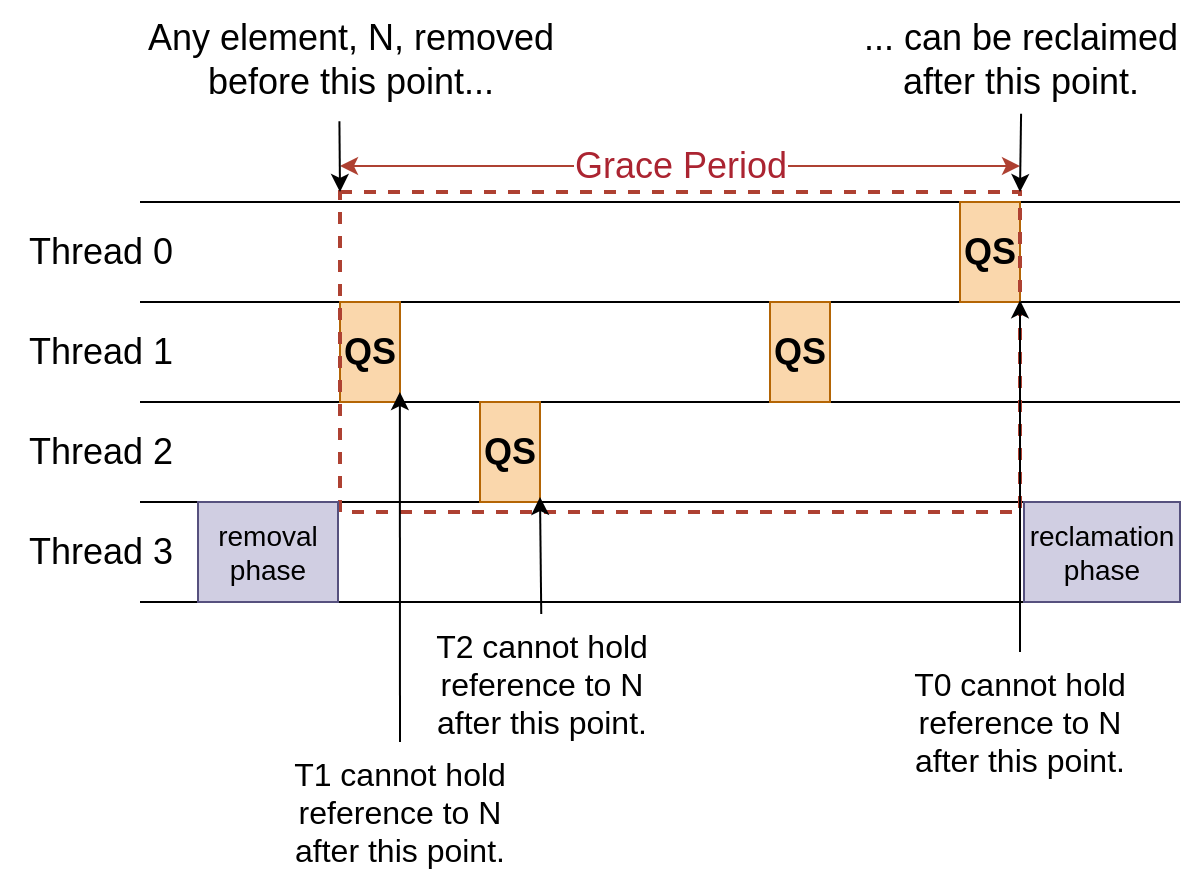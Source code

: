 <mxfile version="21.1.2" type="device">
  <diagram name="Page-1" id="xy8C6WgEvMx3RstazMXT">
    <mxGraphModel dx="2580" dy="1905" grid="1" gridSize="10" guides="1" tooltips="1" connect="1" arrows="1" fold="1" page="1" pageScale="1" pageWidth="850" pageHeight="1100" math="0" shadow="0">
      <root>
        <mxCell id="0" />
        <mxCell id="1" parent="0" />
        <mxCell id="uiNYKlq5hg9iB2yBkHJZ-1" value="&lt;font style=&quot;font-size: 18px;&quot;&gt;Thread 0&lt;/font&gt;" style="text;html=1;align=center;verticalAlign=middle;resizable=0;points=[];autosize=1;strokeColor=none;fillColor=none;" parent="1" vertex="1">
          <mxGeometry x="10" y="130" width="100" height="40" as="geometry" />
        </mxCell>
        <mxCell id="uiNYKlq5hg9iB2yBkHJZ-3" value="&lt;font style=&quot;font-size: 18px;&quot;&gt;Thread 1&lt;/font&gt;" style="text;html=1;align=center;verticalAlign=middle;resizable=0;points=[];autosize=1;strokeColor=none;fillColor=none;" parent="1" vertex="1">
          <mxGeometry x="10" y="180" width="100" height="40" as="geometry" />
        </mxCell>
        <mxCell id="uiNYKlq5hg9iB2yBkHJZ-5" value="&lt;font style=&quot;font-size: 18px;&quot;&gt;Thread 2&lt;/font&gt;" style="text;html=1;align=center;verticalAlign=middle;resizable=0;points=[];autosize=1;strokeColor=none;fillColor=none;" parent="1" vertex="1">
          <mxGeometry x="10" y="230" width="100" height="40" as="geometry" />
        </mxCell>
        <mxCell id="uiNYKlq5hg9iB2yBkHJZ-7" value="&lt;font style=&quot;font-size: 18px;&quot;&gt;Thread 3&lt;/font&gt;" style="text;html=1;align=center;verticalAlign=middle;resizable=0;points=[];autosize=1;strokeColor=none;fillColor=none;" parent="1" vertex="1">
          <mxGeometry x="10" y="280" width="100" height="40" as="geometry" />
        </mxCell>
        <mxCell id="WrDNNnZyGEzjGebnRiMH-2" value="" style="endArrow=none;html=1;rounded=0;" edge="1" parent="1">
          <mxGeometry width="50" height="50" relative="1" as="geometry">
            <mxPoint x="80" y="125" as="sourcePoint" />
            <mxPoint x="600" y="125" as="targetPoint" />
          </mxGeometry>
        </mxCell>
        <mxCell id="WrDNNnZyGEzjGebnRiMH-3" value="" style="endArrow=none;html=1;rounded=0;" edge="1" parent="1">
          <mxGeometry width="50" height="50" relative="1" as="geometry">
            <mxPoint x="80" y="175" as="sourcePoint" />
            <mxPoint x="600" y="175" as="targetPoint" />
          </mxGeometry>
        </mxCell>
        <mxCell id="WrDNNnZyGEzjGebnRiMH-4" value="" style="endArrow=none;html=1;rounded=0;" edge="1" parent="1">
          <mxGeometry width="50" height="50" relative="1" as="geometry">
            <mxPoint x="80" y="225" as="sourcePoint" />
            <mxPoint x="600" y="225" as="targetPoint" />
          </mxGeometry>
        </mxCell>
        <mxCell id="WrDNNnZyGEzjGebnRiMH-5" value="" style="endArrow=none;html=1;rounded=0;" edge="1" parent="1">
          <mxGeometry width="50" height="50" relative="1" as="geometry">
            <mxPoint x="80" y="275" as="sourcePoint" />
            <mxPoint x="600" y="275" as="targetPoint" />
          </mxGeometry>
        </mxCell>
        <mxCell id="WrDNNnZyGEzjGebnRiMH-6" value="" style="endArrow=none;html=1;rounded=0;" edge="1" parent="1">
          <mxGeometry width="50" height="50" relative="1" as="geometry">
            <mxPoint x="80" y="325" as="sourcePoint" />
            <mxPoint x="600" y="325" as="targetPoint" />
          </mxGeometry>
        </mxCell>
        <mxCell id="WrDNNnZyGEzjGebnRiMH-8" value="&lt;font style=&quot;font-size: 18px;&quot;&gt;QS&lt;/font&gt;" style="rounded=0;whiteSpace=wrap;html=1;fontStyle=1;fillColor=#fad7ac;strokeColor=#b46504;" vertex="1" parent="1">
          <mxGeometry x="180" y="175" width="30" height="50" as="geometry" />
        </mxCell>
        <mxCell id="WrDNNnZyGEzjGebnRiMH-9" value="&lt;font style=&quot;font-size: 18px;&quot;&gt;QS&lt;/font&gt;" style="rounded=0;whiteSpace=wrap;html=1;fontStyle=1;fillColor=#fad7ac;strokeColor=#b46504;" vertex="1" parent="1">
          <mxGeometry x="250" y="225" width="30" height="50" as="geometry" />
        </mxCell>
        <mxCell id="WrDNNnZyGEzjGebnRiMH-10" value="&lt;font style=&quot;font-size: 18px;&quot;&gt;QS&lt;/font&gt;" style="rounded=0;whiteSpace=wrap;html=1;fontStyle=1;fillColor=#fad7ac;strokeColor=#b46504;" vertex="1" parent="1">
          <mxGeometry x="395" y="175" width="30" height="50" as="geometry" />
        </mxCell>
        <mxCell id="WrDNNnZyGEzjGebnRiMH-11" value="&lt;font style=&quot;font-size: 18px;&quot;&gt;QS&lt;/font&gt;" style="rounded=0;whiteSpace=wrap;html=1;fontStyle=1;fillColor=#fad7ac;strokeColor=#b46504;" vertex="1" parent="1">
          <mxGeometry x="490" y="125" width="30" height="50" as="geometry" />
        </mxCell>
        <mxCell id="WrDNNnZyGEzjGebnRiMH-13" value="" style="rounded=0;whiteSpace=wrap;html=1;fillColor=none;perimeterSpacing=0;strokeColor=#ae4132;dashed=1;strokeWidth=2;" vertex="1" parent="1">
          <mxGeometry x="180" y="120" width="340" height="160" as="geometry" />
        </mxCell>
        <mxCell id="WrDNNnZyGEzjGebnRiMH-15" value="removal&lt;br style=&quot;font-size: 14px;&quot;&gt;phase" style="rounded=0;whiteSpace=wrap;html=1;fillColor=#d0cee2;strokeColor=#56517e;fontSize=14;" vertex="1" parent="1">
          <mxGeometry x="109" y="275" width="70" height="50" as="geometry" />
        </mxCell>
        <mxCell id="WrDNNnZyGEzjGebnRiMH-16" value="reclamation&lt;br style=&quot;font-size: 14px;&quot;&gt;phase" style="rounded=0;whiteSpace=wrap;html=1;fillColor=#d0cee2;strokeColor=#56517e;fontSize=14;" vertex="1" parent="1">
          <mxGeometry x="522" y="275" width="78" height="50" as="geometry" />
        </mxCell>
        <mxCell id="WrDNNnZyGEzjGebnRiMH-17" value="" style="endArrow=classic;html=1;rounded=0;startArrow=classic;startFill=1;strokeColor=#ae4132;" edge="1" parent="1">
          <mxGeometry relative="1" as="geometry">
            <mxPoint x="180" y="107" as="sourcePoint" />
            <mxPoint x="520" y="107" as="targetPoint" />
          </mxGeometry>
        </mxCell>
        <mxCell id="WrDNNnZyGEzjGebnRiMH-18" value="&lt;font color=&quot;#ab2431&quot; style=&quot;font-size: 18px;&quot;&gt;Grace Period&lt;/font&gt;" style="edgeLabel;resizable=0;html=1;align=center;verticalAlign=middle;" connectable="0" vertex="1" parent="WrDNNnZyGEzjGebnRiMH-17">
          <mxGeometry relative="1" as="geometry" />
        </mxCell>
        <mxCell id="WrDNNnZyGEzjGebnRiMH-19" value="" style="endArrow=classic;html=1;rounded=0;entryX=0;entryY=0;entryDx=0;entryDy=0;exitX=0.477;exitY=1.01;exitDx=0;exitDy=0;exitPerimeter=0;" edge="1" parent="1" source="WrDNNnZyGEzjGebnRiMH-20" target="WrDNNnZyGEzjGebnRiMH-13">
          <mxGeometry width="50" height="50" relative="1" as="geometry">
            <mxPoint x="150" y="70" as="sourcePoint" />
            <mxPoint x="180" y="20" as="targetPoint" />
          </mxGeometry>
        </mxCell>
        <mxCell id="WrDNNnZyGEzjGebnRiMH-20" value="Any element, N, removed &lt;br style=&quot;font-size: 18px;&quot;&gt;before this point..." style="text;html=1;align=center;verticalAlign=middle;resizable=0;points=[];autosize=1;strokeColor=none;fillColor=none;fontSize=18;" vertex="1" parent="1">
          <mxGeometry x="70" y="24" width="230" height="60" as="geometry" />
        </mxCell>
        <mxCell id="WrDNNnZyGEzjGebnRiMH-21" value="" style="endArrow=classic;html=1;rounded=0;entryX=1;entryY=0;entryDx=0;entryDy=0;exitX=0.503;exitY=0.947;exitDx=0;exitDy=0;exitPerimeter=0;" edge="1" parent="1" source="WrDNNnZyGEzjGebnRiMH-22" target="WrDNNnZyGEzjGebnRiMH-13">
          <mxGeometry width="50" height="50" relative="1" as="geometry">
            <mxPoint x="550" y="75" as="sourcePoint" />
            <mxPoint x="580" y="125" as="targetPoint" />
          </mxGeometry>
        </mxCell>
        <mxCell id="WrDNNnZyGEzjGebnRiMH-22" value="... can be reclaimed&lt;br style=&quot;font-size: 18px;&quot;&gt;after this point." style="text;html=1;align=center;verticalAlign=middle;resizable=0;points=[];autosize=1;strokeColor=none;fillColor=none;fontSize=18;" vertex="1" parent="1">
          <mxGeometry x="430" y="24" width="180" height="60" as="geometry" />
        </mxCell>
        <mxCell id="WrDNNnZyGEzjGebnRiMH-24" value="" style="endArrow=classic;html=1;rounded=0;entryX=0.088;entryY=0.625;entryDx=0;entryDy=0;entryPerimeter=0;strokeColor=#000000;exitX=0.5;exitY=0;exitDx=0;exitDy=0;" edge="1" parent="1" source="WrDNNnZyGEzjGebnRiMH-25" target="WrDNNnZyGEzjGebnRiMH-13">
          <mxGeometry width="50" height="50" relative="1" as="geometry">
            <mxPoint x="210" y="400" as="sourcePoint" />
            <mxPoint x="370" y="450" as="targetPoint" />
          </mxGeometry>
        </mxCell>
        <mxCell id="WrDNNnZyGEzjGebnRiMH-25" value="&lt;span style=&quot;font-size: 16px;&quot;&gt;T1 cannot hold reference to N after this point.&lt;/span&gt;" style="text;html=1;strokeColor=none;fillColor=none;align=center;verticalAlign=middle;whiteSpace=wrap;rounded=0;fontSize=16;" vertex="1" parent="1">
          <mxGeometry x="155" y="395" width="110" height="70" as="geometry" />
        </mxCell>
        <mxCell id="WrDNNnZyGEzjGebnRiMH-27" value="&lt;span style=&quot;font-size: 16px;&quot;&gt;T2 cannot hold reference to N after this point.&lt;/span&gt;" style="text;html=1;strokeColor=none;fillColor=none;align=center;verticalAlign=middle;whiteSpace=wrap;rounded=0;fontSize=16;" vertex="1" parent="1">
          <mxGeometry x="226" y="331" width="110" height="70" as="geometry" />
        </mxCell>
        <mxCell id="WrDNNnZyGEzjGebnRiMH-28" value="" style="endArrow=classic;html=1;rounded=0;entryX=0.088;entryY=0.625;entryDx=0;entryDy=0;entryPerimeter=0;strokeColor=#000000;" edge="1" parent="1" source="WrDNNnZyGEzjGebnRiMH-27">
          <mxGeometry width="50" height="50" relative="1" as="geometry">
            <mxPoint x="280" y="330" as="sourcePoint" />
            <mxPoint x="280" y="272.5" as="targetPoint" />
          </mxGeometry>
        </mxCell>
        <mxCell id="WrDNNnZyGEzjGebnRiMH-29" value="&lt;span style=&quot;font-size: 16px;&quot;&gt;T0 cannot hold reference to N after this point.&lt;/span&gt;" style="text;html=1;strokeColor=none;fillColor=none;align=center;verticalAlign=middle;whiteSpace=wrap;rounded=0;fontSize=16;" vertex="1" parent="1">
          <mxGeometry x="465" y="350" width="110" height="70" as="geometry" />
        </mxCell>
        <mxCell id="WrDNNnZyGEzjGebnRiMH-30" value="" style="endArrow=classic;html=1;rounded=0;entryX=1;entryY=0.338;entryDx=0;entryDy=0;entryPerimeter=0;strokeColor=#000000;" edge="1" parent="1" source="WrDNNnZyGEzjGebnRiMH-29" target="WrDNNnZyGEzjGebnRiMH-13">
          <mxGeometry width="50" height="50" relative="1" as="geometry">
            <mxPoint x="464" y="337.5" as="sourcePoint" />
            <mxPoint x="464" y="280" as="targetPoint" />
          </mxGeometry>
        </mxCell>
      </root>
    </mxGraphModel>
  </diagram>
</mxfile>
